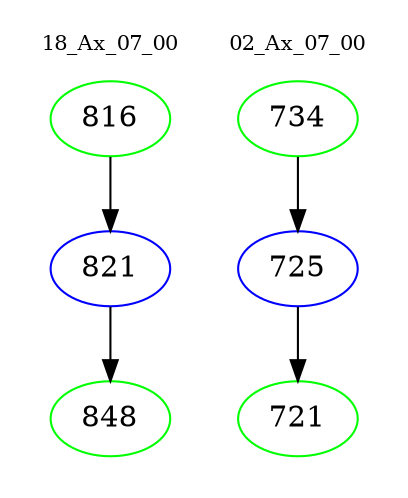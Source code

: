 digraph{
subgraph cluster_0 {
color = white
label = "18_Ax_07_00";
fontsize=10;
T0_816 [label="816", color="green"]
T0_816 -> T0_821 [color="black"]
T0_821 [label="821", color="blue"]
T0_821 -> T0_848 [color="black"]
T0_848 [label="848", color="green"]
}
subgraph cluster_1 {
color = white
label = "02_Ax_07_00";
fontsize=10;
T1_734 [label="734", color="green"]
T1_734 -> T1_725 [color="black"]
T1_725 [label="725", color="blue"]
T1_725 -> T1_721 [color="black"]
T1_721 [label="721", color="green"]
}
}
